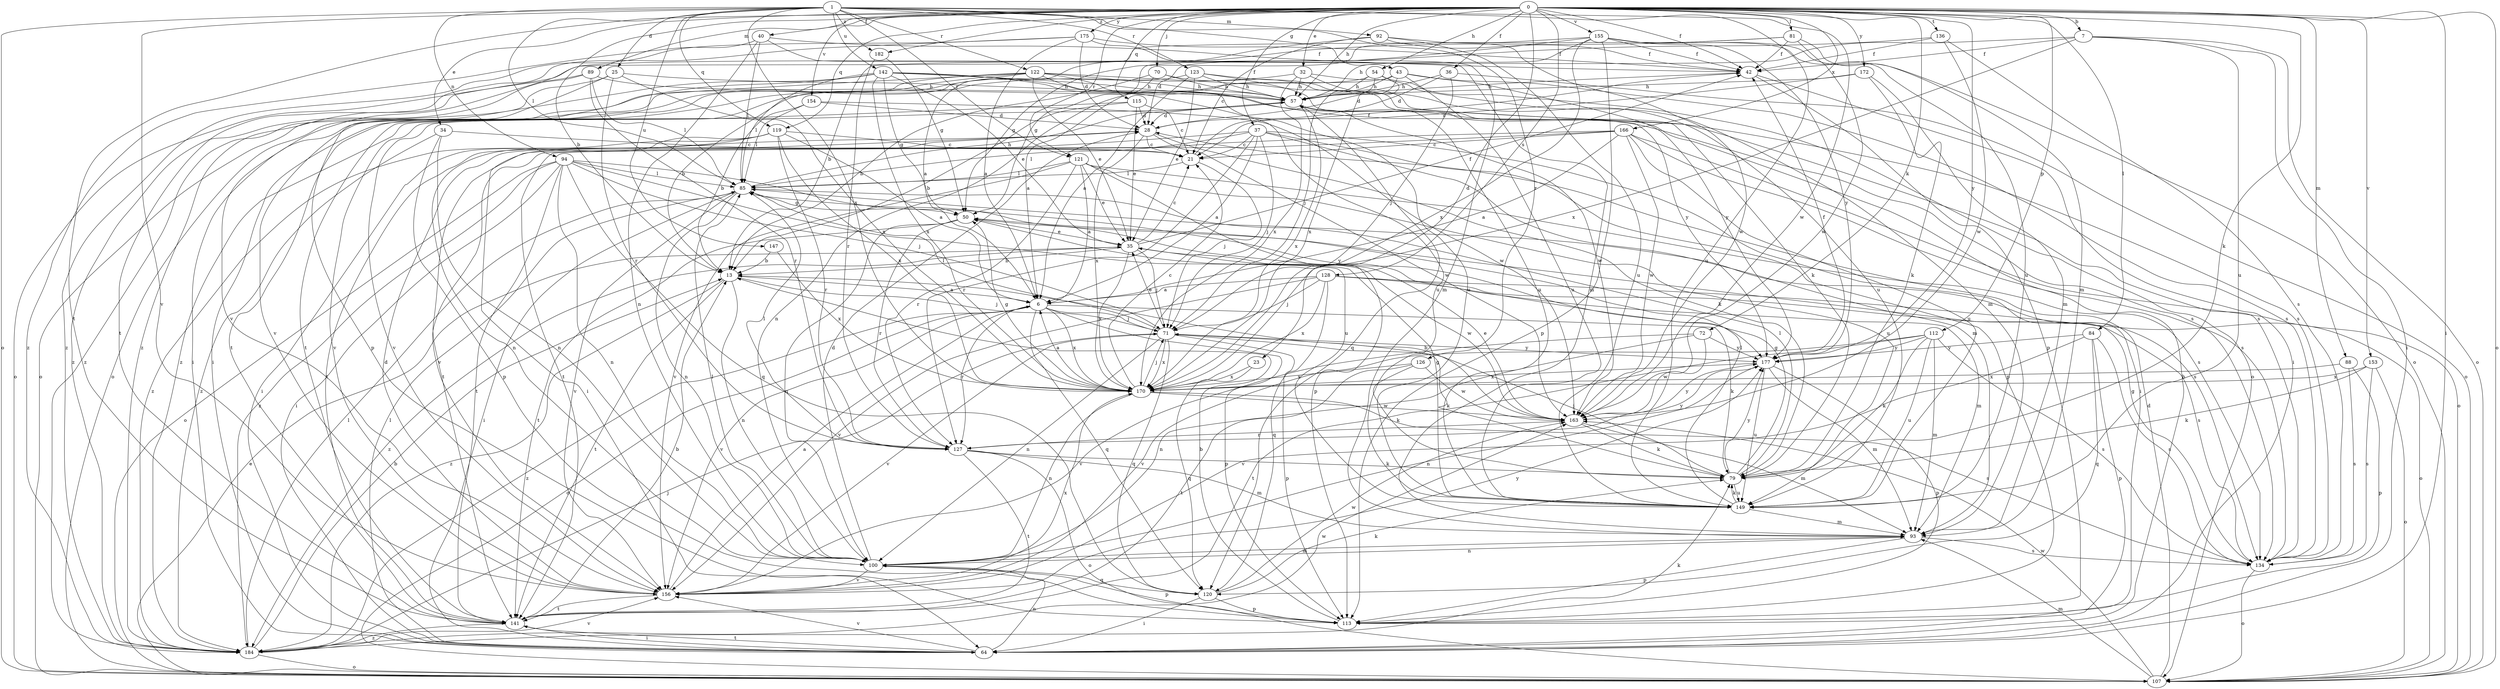 strict digraph  {
0;
1;
6;
7;
13;
21;
23;
25;
28;
32;
34;
35;
36;
37;
40;
42;
43;
50;
54;
57;
64;
70;
71;
72;
79;
81;
84;
85;
88;
89;
92;
93;
94;
100;
107;
112;
113;
115;
119;
120;
121;
122;
123;
126;
127;
128;
134;
136;
141;
142;
147;
149;
153;
154;
155;
156;
163;
166;
170;
172;
175;
177;
182;
184;
0 -> 7  [label=b];
0 -> 13  [label=b];
0 -> 23  [label=d];
0 -> 32  [label=e];
0 -> 34  [label=e];
0 -> 36  [label=f];
0 -> 37  [label=f];
0 -> 40  [label=f];
0 -> 42  [label=f];
0 -> 54  [label=h];
0 -> 57  [label=h];
0 -> 64  [label=i];
0 -> 70  [label=j];
0 -> 72  [label=k];
0 -> 79  [label=k];
0 -> 81  [label=l];
0 -> 84  [label=l];
0 -> 88  [label=m];
0 -> 89  [label=m];
0 -> 107  [label=o];
0 -> 112  [label=p];
0 -> 115  [label=q];
0 -> 119  [label=q];
0 -> 121  [label=r];
0 -> 128  [label=s];
0 -> 136  [label=t];
0 -> 141  [label=t];
0 -> 153  [label=v];
0 -> 154  [label=v];
0 -> 155  [label=v];
0 -> 166  [label=x];
0 -> 172  [label=y];
0 -> 175  [label=y];
0 -> 177  [label=y];
0 -> 182  [label=z];
1 -> 25  [label=d];
1 -> 43  [label=g];
1 -> 85  [label=l];
1 -> 92  [label=m];
1 -> 94  [label=n];
1 -> 107  [label=o];
1 -> 119  [label=q];
1 -> 121  [label=r];
1 -> 122  [label=r];
1 -> 123  [label=r];
1 -> 126  [label=r];
1 -> 142  [label=u];
1 -> 147  [label=u];
1 -> 149  [label=u];
1 -> 156  [label=v];
1 -> 163  [label=w];
1 -> 170  [label=x];
1 -> 182  [label=z];
6 -> 71  [label=j];
6 -> 79  [label=k];
6 -> 107  [label=o];
6 -> 113  [label=p];
6 -> 120  [label=q];
6 -> 127  [label=r];
6 -> 156  [label=v];
6 -> 170  [label=x];
6 -> 184  [label=z];
7 -> 42  [label=f];
7 -> 64  [label=i];
7 -> 107  [label=o];
7 -> 149  [label=u];
7 -> 170  [label=x];
7 -> 184  [label=z];
13 -> 6  [label=a];
13 -> 71  [label=j];
13 -> 100  [label=n];
13 -> 141  [label=t];
13 -> 184  [label=z];
21 -> 42  [label=f];
21 -> 71  [label=j];
21 -> 85  [label=l];
23 -> 120  [label=q];
23 -> 170  [label=x];
25 -> 57  [label=h];
25 -> 113  [label=p];
25 -> 127  [label=r];
25 -> 170  [label=x];
25 -> 184  [label=z];
28 -> 21  [label=c];
28 -> 64  [label=i];
28 -> 79  [label=k];
28 -> 141  [label=t];
28 -> 163  [label=w];
28 -> 170  [label=x];
32 -> 57  [label=h];
32 -> 93  [label=m];
32 -> 141  [label=t];
32 -> 149  [label=u];
32 -> 170  [label=x];
34 -> 21  [label=c];
34 -> 100  [label=n];
34 -> 113  [label=p];
34 -> 184  [label=z];
35 -> 13  [label=b];
35 -> 21  [label=c];
35 -> 42  [label=f];
35 -> 71  [label=j];
35 -> 163  [label=w];
35 -> 170  [label=x];
35 -> 184  [label=z];
36 -> 28  [label=d];
36 -> 57  [label=h];
36 -> 71  [label=j];
36 -> 107  [label=o];
37 -> 6  [label=a];
37 -> 21  [label=c];
37 -> 64  [label=i];
37 -> 71  [label=j];
37 -> 85  [label=l];
37 -> 93  [label=m];
37 -> 113  [label=p];
37 -> 127  [label=r];
37 -> 141  [label=t];
40 -> 42  [label=f];
40 -> 85  [label=l];
40 -> 93  [label=m];
40 -> 100  [label=n];
40 -> 184  [label=z];
42 -> 57  [label=h];
42 -> 64  [label=i];
42 -> 113  [label=p];
43 -> 28  [label=d];
43 -> 57  [label=h];
43 -> 134  [label=s];
43 -> 149  [label=u];
43 -> 177  [label=y];
43 -> 184  [label=z];
50 -> 35  [label=e];
50 -> 100  [label=n];
50 -> 127  [label=r];
50 -> 141  [label=t];
54 -> 57  [label=h];
54 -> 71  [label=j];
54 -> 100  [label=n];
54 -> 107  [label=o];
54 -> 170  [label=x];
57 -> 28  [label=d];
57 -> 120  [label=q];
57 -> 156  [label=v];
57 -> 163  [label=w];
57 -> 170  [label=x];
64 -> 57  [label=h];
64 -> 85  [label=l];
64 -> 100  [label=n];
64 -> 141  [label=t];
64 -> 156  [label=v];
70 -> 6  [label=a];
70 -> 13  [label=b];
70 -> 57  [label=h];
70 -> 134  [label=s];
71 -> 35  [label=e];
71 -> 79  [label=k];
71 -> 85  [label=l];
71 -> 100  [label=n];
71 -> 113  [label=p];
71 -> 120  [label=q];
71 -> 156  [label=v];
71 -> 170  [label=x];
71 -> 177  [label=y];
72 -> 100  [label=n];
72 -> 156  [label=v];
72 -> 163  [label=w];
72 -> 177  [label=y];
79 -> 50  [label=g];
79 -> 71  [label=j];
79 -> 85  [label=l];
79 -> 149  [label=u];
79 -> 177  [label=y];
81 -> 13  [label=b];
81 -> 42  [label=f];
81 -> 93  [label=m];
81 -> 156  [label=v];
81 -> 163  [label=w];
84 -> 113  [label=p];
84 -> 120  [label=q];
84 -> 134  [label=s];
84 -> 156  [label=v];
84 -> 177  [label=y];
85 -> 50  [label=g];
85 -> 57  [label=h];
85 -> 64  [label=i];
85 -> 100  [label=n];
85 -> 134  [label=s];
85 -> 156  [label=v];
88 -> 113  [label=p];
88 -> 134  [label=s];
88 -> 170  [label=x];
89 -> 57  [label=h];
89 -> 85  [label=l];
89 -> 107  [label=o];
89 -> 127  [label=r];
89 -> 184  [label=z];
92 -> 6  [label=a];
92 -> 21  [label=c];
92 -> 42  [label=f];
92 -> 149  [label=u];
92 -> 163  [label=w];
93 -> 100  [label=n];
93 -> 113  [label=p];
93 -> 134  [label=s];
94 -> 64  [label=i];
94 -> 71  [label=j];
94 -> 85  [label=l];
94 -> 100  [label=n];
94 -> 107  [label=o];
94 -> 120  [label=q];
94 -> 141  [label=t];
94 -> 149  [label=u];
94 -> 177  [label=y];
94 -> 184  [label=z];
100 -> 28  [label=d];
100 -> 85  [label=l];
100 -> 93  [label=m];
100 -> 113  [label=p];
100 -> 120  [label=q];
100 -> 156  [label=v];
107 -> 28  [label=d];
107 -> 35  [label=e];
107 -> 93  [label=m];
107 -> 163  [label=w];
112 -> 79  [label=k];
112 -> 93  [label=m];
112 -> 134  [label=s];
112 -> 141  [label=t];
112 -> 149  [label=u];
112 -> 156  [label=v];
112 -> 177  [label=y];
113 -> 13  [label=b];
115 -> 13  [label=b];
115 -> 21  [label=c];
115 -> 28  [label=d];
115 -> 35  [label=e];
115 -> 156  [label=v];
119 -> 6  [label=a];
119 -> 21  [label=c];
119 -> 64  [label=i];
119 -> 100  [label=n];
119 -> 127  [label=r];
119 -> 170  [label=x];
119 -> 184  [label=z];
120 -> 64  [label=i];
120 -> 79  [label=k];
120 -> 113  [label=p];
120 -> 163  [label=w];
121 -> 6  [label=a];
121 -> 35  [label=e];
121 -> 85  [label=l];
121 -> 113  [label=p];
121 -> 127  [label=r];
121 -> 134  [label=s];
121 -> 149  [label=u];
121 -> 156  [label=v];
122 -> 13  [label=b];
122 -> 35  [label=e];
122 -> 57  [label=h];
122 -> 64  [label=i];
122 -> 79  [label=k];
122 -> 107  [label=o];
122 -> 141  [label=t];
122 -> 149  [label=u];
122 -> 177  [label=y];
123 -> 6  [label=a];
123 -> 35  [label=e];
123 -> 57  [label=h];
123 -> 64  [label=i];
123 -> 134  [label=s];
123 -> 149  [label=u];
126 -> 79  [label=k];
126 -> 141  [label=t];
126 -> 163  [label=w];
126 -> 170  [label=x];
127 -> 79  [label=k];
127 -> 85  [label=l];
127 -> 93  [label=m];
127 -> 107  [label=o];
127 -> 141  [label=t];
127 -> 177  [label=y];
128 -> 6  [label=a];
128 -> 71  [label=j];
128 -> 93  [label=m];
128 -> 107  [label=o];
128 -> 120  [label=q];
128 -> 134  [label=s];
128 -> 156  [label=v];
128 -> 170  [label=x];
134 -> 50  [label=g];
134 -> 107  [label=o];
136 -> 42  [label=f];
136 -> 50  [label=g];
136 -> 134  [label=s];
136 -> 163  [label=w];
141 -> 13  [label=b];
141 -> 64  [label=i];
141 -> 184  [label=z];
142 -> 35  [label=e];
142 -> 50  [label=g];
142 -> 57  [label=h];
142 -> 85  [label=l];
142 -> 107  [label=o];
142 -> 134  [label=s];
142 -> 149  [label=u];
142 -> 156  [label=v];
142 -> 170  [label=x];
147 -> 13  [label=b];
147 -> 170  [label=x];
149 -> 50  [label=g];
149 -> 79  [label=k];
149 -> 85  [label=l];
149 -> 93  [label=m];
153 -> 79  [label=k];
153 -> 107  [label=o];
153 -> 134  [label=s];
153 -> 170  [label=x];
154 -> 13  [label=b];
154 -> 28  [label=d];
154 -> 85  [label=l];
154 -> 163  [label=w];
155 -> 28  [label=d];
155 -> 42  [label=f];
155 -> 50  [label=g];
155 -> 57  [label=h];
155 -> 107  [label=o];
155 -> 113  [label=p];
155 -> 149  [label=u];
155 -> 170  [label=x];
155 -> 177  [label=y];
156 -> 6  [label=a];
156 -> 28  [label=d];
156 -> 141  [label=t];
156 -> 170  [label=x];
156 -> 177  [label=y];
163 -> 13  [label=b];
163 -> 35  [label=e];
163 -> 79  [label=k];
163 -> 93  [label=m];
163 -> 127  [label=r];
163 -> 177  [label=y];
166 -> 6  [label=a];
166 -> 21  [label=c];
166 -> 107  [label=o];
166 -> 134  [label=s];
166 -> 141  [label=t];
166 -> 149  [label=u];
166 -> 156  [label=v];
166 -> 163  [label=w];
170 -> 6  [label=a];
170 -> 21  [label=c];
170 -> 50  [label=g];
170 -> 71  [label=j];
170 -> 100  [label=n];
170 -> 134  [label=s];
170 -> 163  [label=w];
172 -> 21  [label=c];
172 -> 57  [label=h];
172 -> 79  [label=k];
172 -> 93  [label=m];
175 -> 6  [label=a];
175 -> 28  [label=d];
175 -> 42  [label=f];
175 -> 93  [label=m];
175 -> 141  [label=t];
175 -> 184  [label=z];
177 -> 42  [label=f];
177 -> 93  [label=m];
177 -> 100  [label=n];
177 -> 113  [label=p];
177 -> 149  [label=u];
177 -> 170  [label=x];
182 -> 50  [label=g];
182 -> 127  [label=r];
184 -> 13  [label=b];
184 -> 71  [label=j];
184 -> 79  [label=k];
184 -> 85  [label=l];
184 -> 107  [label=o];
184 -> 156  [label=v];
184 -> 163  [label=w];
}
